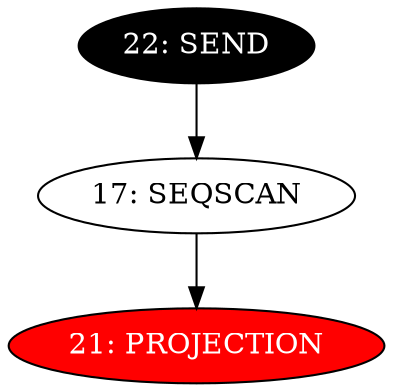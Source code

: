 digraph name {
17 [label="17: SEQSCAN" ];
17 -> 21;
21 [label="21: PROJECTION" fontcolor="white" style="filled" fillcolor="red"];
22 [label="22: SEND" fontcolor="white" style="filled" fillcolor="black"];
22 -> 17;

}

